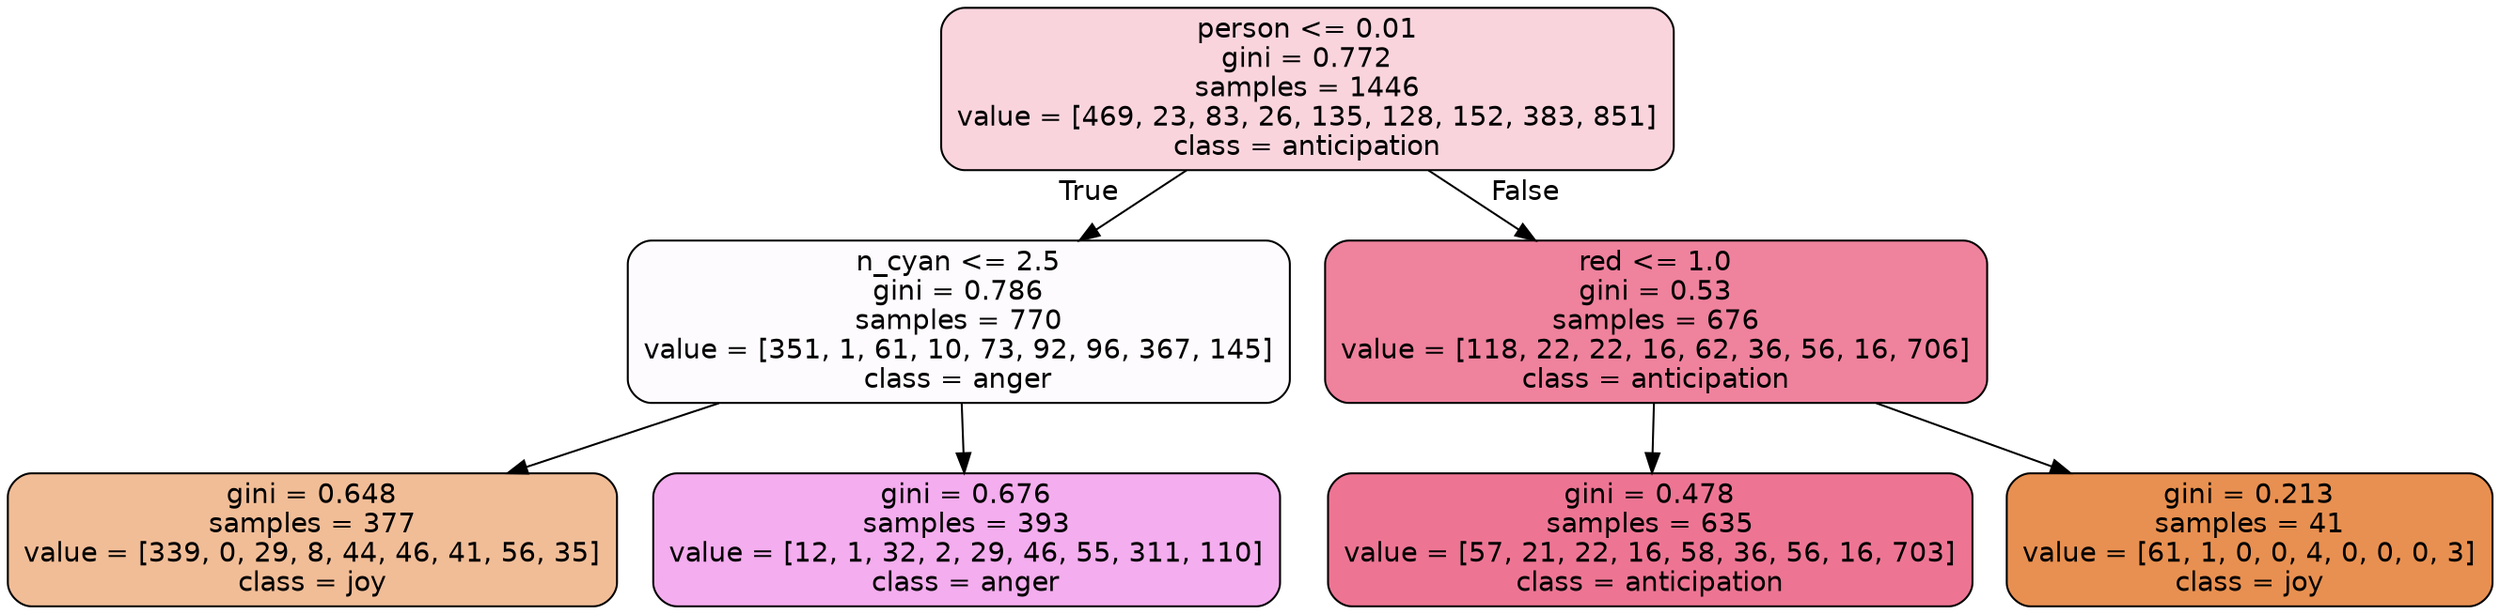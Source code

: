 digraph Tree {
node [shape=box, style="filled, rounded", color="black", fontname=helvetica] ;
edge [fontname=helvetica] ;
0 [label="person <= 0.01\ngini = 0.772\nsamples = 1446\nvalue = [469, 23, 83, 26, 135, 128, 152, 383, 851]\nclass = anticipation", fillcolor="#e5396437"] ;
1 [label="n_cyan <= 2.5\ngini = 0.786\nsamples = 770\nvalue = [351, 1, 61, 10, 73, 92, 96, 367, 145]\nclass = anger", fillcolor="#e539d705"] ;
0 -> 1 [labeldistance=2.5, labelangle=45, headlabel="True"] ;
2 [label="gini = 0.648\nsamples = 377\nvalue = [339, 0, 29, 8, 44, 46, 41, 56, 35]\nclass = joy", fillcolor="#e5813985"] ;
1 -> 2 ;
3 [label="gini = 0.676\nsamples = 393\nvalue = [12, 1, 32, 2, 29, 46, 55, 311, 110]\nclass = anger", fillcolor="#e539d769"] ;
1 -> 3 ;
4 [label="red <= 1.0\ngini = 0.53\nsamples = 676\nvalue = [118, 22, 22, 16, 62, 36, 56, 16, 706]\nclass = anticipation", fillcolor="#e53964a0"] ;
0 -> 4 [labeldistance=2.5, labelangle=-45, headlabel="False"] ;
5 [label="gini = 0.478\nsamples = 635\nvalue = [57, 21, 22, 16, 58, 36, 56, 16, 703]\nclass = anticipation", fillcolor="#e53964b1"] ;
4 -> 5 ;
6 [label="gini = 0.213\nsamples = 41\nvalue = [61, 1, 0, 0, 4, 0, 0, 0, 3]\nclass = joy", fillcolor="#e58139e0"] ;
4 -> 6 ;
}